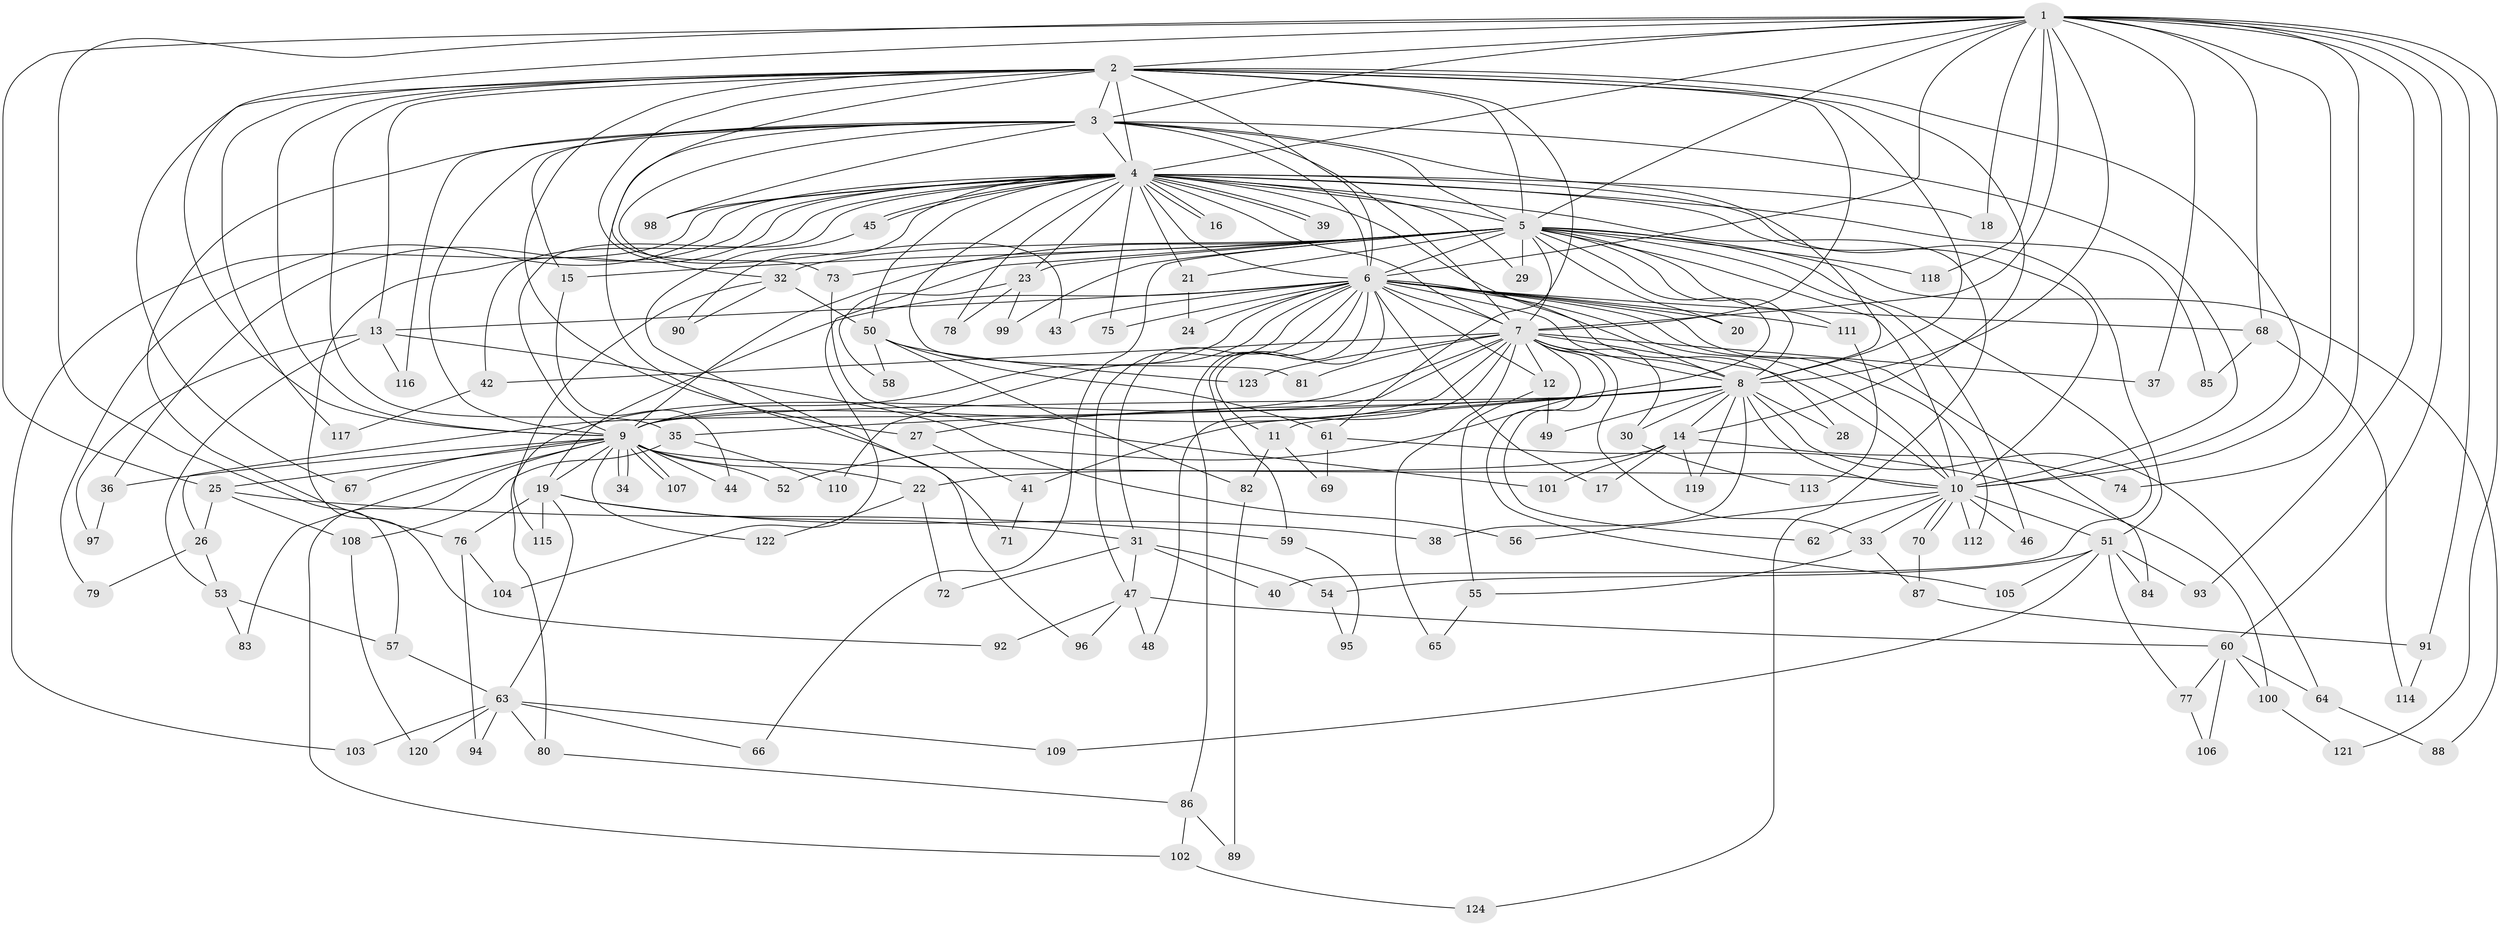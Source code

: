 // coarse degree distribution, {26: 0.010752688172043012, 32: 0.010752688172043012, 22: 0.010752688172043012, 23: 0.010752688172043012, 20: 0.010752688172043012, 16: 0.010752688172043012, 18: 0.010752688172043012, 14: 0.010752688172043012, 5: 0.053763440860215055, 6: 0.021505376344086023, 3: 0.1935483870967742, 1: 0.03225806451612903, 2: 0.46236559139784944, 7: 0.03225806451612903, 4: 0.08602150537634409, 8: 0.03225806451612903}
// Generated by graph-tools (version 1.1) at 2025/41/03/06/25 10:41:33]
// undirected, 124 vertices, 273 edges
graph export_dot {
graph [start="1"]
  node [color=gray90,style=filled];
  1;
  2;
  3;
  4;
  5;
  6;
  7;
  8;
  9;
  10;
  11;
  12;
  13;
  14;
  15;
  16;
  17;
  18;
  19;
  20;
  21;
  22;
  23;
  24;
  25;
  26;
  27;
  28;
  29;
  30;
  31;
  32;
  33;
  34;
  35;
  36;
  37;
  38;
  39;
  40;
  41;
  42;
  43;
  44;
  45;
  46;
  47;
  48;
  49;
  50;
  51;
  52;
  53;
  54;
  55;
  56;
  57;
  58;
  59;
  60;
  61;
  62;
  63;
  64;
  65;
  66;
  67;
  68;
  69;
  70;
  71;
  72;
  73;
  74;
  75;
  76;
  77;
  78;
  79;
  80;
  81;
  82;
  83;
  84;
  85;
  86;
  87;
  88;
  89;
  90;
  91;
  92;
  93;
  94;
  95;
  96;
  97;
  98;
  99;
  100;
  101;
  102;
  103;
  104;
  105;
  106;
  107;
  108;
  109;
  110;
  111;
  112;
  113;
  114;
  115;
  116;
  117;
  118;
  119;
  120;
  121;
  122;
  123;
  124;
  1 -- 2;
  1 -- 3;
  1 -- 4;
  1 -- 5;
  1 -- 6;
  1 -- 7;
  1 -- 8;
  1 -- 9;
  1 -- 10;
  1 -- 18;
  1 -- 25;
  1 -- 37;
  1 -- 57;
  1 -- 60;
  1 -- 68;
  1 -- 74;
  1 -- 91;
  1 -- 93;
  1 -- 118;
  1 -- 121;
  2 -- 3;
  2 -- 4;
  2 -- 5;
  2 -- 6;
  2 -- 7;
  2 -- 8;
  2 -- 9;
  2 -- 10;
  2 -- 13;
  2 -- 14;
  2 -- 27;
  2 -- 32;
  2 -- 35;
  2 -- 61;
  2 -- 67;
  2 -- 73;
  2 -- 117;
  3 -- 4;
  3 -- 5;
  3 -- 6;
  3 -- 7;
  3 -- 8;
  3 -- 9;
  3 -- 10;
  3 -- 15;
  3 -- 43;
  3 -- 71;
  3 -- 76;
  3 -- 98;
  3 -- 116;
  4 -- 5;
  4 -- 6;
  4 -- 7;
  4 -- 8;
  4 -- 9;
  4 -- 10;
  4 -- 16;
  4 -- 16;
  4 -- 18;
  4 -- 21;
  4 -- 23;
  4 -- 29;
  4 -- 36;
  4 -- 39;
  4 -- 39;
  4 -- 42;
  4 -- 45;
  4 -- 45;
  4 -- 50;
  4 -- 51;
  4 -- 75;
  4 -- 78;
  4 -- 79;
  4 -- 81;
  4 -- 85;
  4 -- 90;
  4 -- 92;
  4 -- 98;
  4 -- 103;
  4 -- 124;
  5 -- 6;
  5 -- 7;
  5 -- 8;
  5 -- 9;
  5 -- 10;
  5 -- 15;
  5 -- 20;
  5 -- 21;
  5 -- 23;
  5 -- 29;
  5 -- 32;
  5 -- 40;
  5 -- 46;
  5 -- 52;
  5 -- 66;
  5 -- 73;
  5 -- 88;
  5 -- 99;
  5 -- 104;
  5 -- 111;
  5 -- 118;
  6 -- 7;
  6 -- 8;
  6 -- 9;
  6 -- 10;
  6 -- 11;
  6 -- 12;
  6 -- 13;
  6 -- 17;
  6 -- 19;
  6 -- 20;
  6 -- 24;
  6 -- 28;
  6 -- 31;
  6 -- 43;
  6 -- 47;
  6 -- 59;
  6 -- 68;
  6 -- 75;
  6 -- 84;
  6 -- 86;
  6 -- 110;
  6 -- 111;
  6 -- 112;
  7 -- 8;
  7 -- 9;
  7 -- 10;
  7 -- 12;
  7 -- 26;
  7 -- 30;
  7 -- 33;
  7 -- 37;
  7 -- 42;
  7 -- 48;
  7 -- 62;
  7 -- 65;
  7 -- 80;
  7 -- 81;
  7 -- 105;
  7 -- 123;
  8 -- 9;
  8 -- 10;
  8 -- 11;
  8 -- 14;
  8 -- 27;
  8 -- 28;
  8 -- 30;
  8 -- 35;
  8 -- 38;
  8 -- 41;
  8 -- 49;
  8 -- 64;
  8 -- 119;
  9 -- 10;
  9 -- 19;
  9 -- 22;
  9 -- 25;
  9 -- 34;
  9 -- 34;
  9 -- 36;
  9 -- 44;
  9 -- 52;
  9 -- 67;
  9 -- 83;
  9 -- 102;
  9 -- 107;
  9 -- 107;
  9 -- 122;
  10 -- 33;
  10 -- 46;
  10 -- 51;
  10 -- 56;
  10 -- 62;
  10 -- 70;
  10 -- 70;
  10 -- 112;
  11 -- 69;
  11 -- 82;
  12 -- 49;
  12 -- 55;
  13 -- 53;
  13 -- 56;
  13 -- 97;
  13 -- 116;
  14 -- 17;
  14 -- 22;
  14 -- 74;
  14 -- 101;
  14 -- 119;
  15 -- 44;
  19 -- 31;
  19 -- 38;
  19 -- 63;
  19 -- 76;
  19 -- 115;
  21 -- 24;
  22 -- 72;
  22 -- 122;
  23 -- 58;
  23 -- 78;
  23 -- 99;
  25 -- 26;
  25 -- 59;
  25 -- 108;
  26 -- 53;
  26 -- 79;
  27 -- 41;
  30 -- 113;
  31 -- 40;
  31 -- 47;
  31 -- 54;
  31 -- 72;
  32 -- 50;
  32 -- 90;
  32 -- 115;
  33 -- 55;
  33 -- 87;
  35 -- 108;
  35 -- 110;
  36 -- 97;
  41 -- 71;
  42 -- 117;
  45 -- 96;
  47 -- 48;
  47 -- 60;
  47 -- 92;
  47 -- 96;
  50 -- 58;
  50 -- 61;
  50 -- 82;
  50 -- 123;
  51 -- 54;
  51 -- 77;
  51 -- 84;
  51 -- 93;
  51 -- 105;
  51 -- 109;
  53 -- 57;
  53 -- 83;
  54 -- 95;
  55 -- 65;
  57 -- 63;
  59 -- 95;
  60 -- 64;
  60 -- 77;
  60 -- 100;
  60 -- 106;
  61 -- 69;
  61 -- 100;
  63 -- 66;
  63 -- 80;
  63 -- 94;
  63 -- 103;
  63 -- 109;
  63 -- 120;
  64 -- 88;
  68 -- 85;
  68 -- 114;
  70 -- 87;
  73 -- 101;
  76 -- 94;
  76 -- 104;
  77 -- 106;
  80 -- 86;
  82 -- 89;
  86 -- 89;
  86 -- 102;
  87 -- 91;
  91 -- 114;
  100 -- 121;
  102 -- 124;
  108 -- 120;
  111 -- 113;
}
